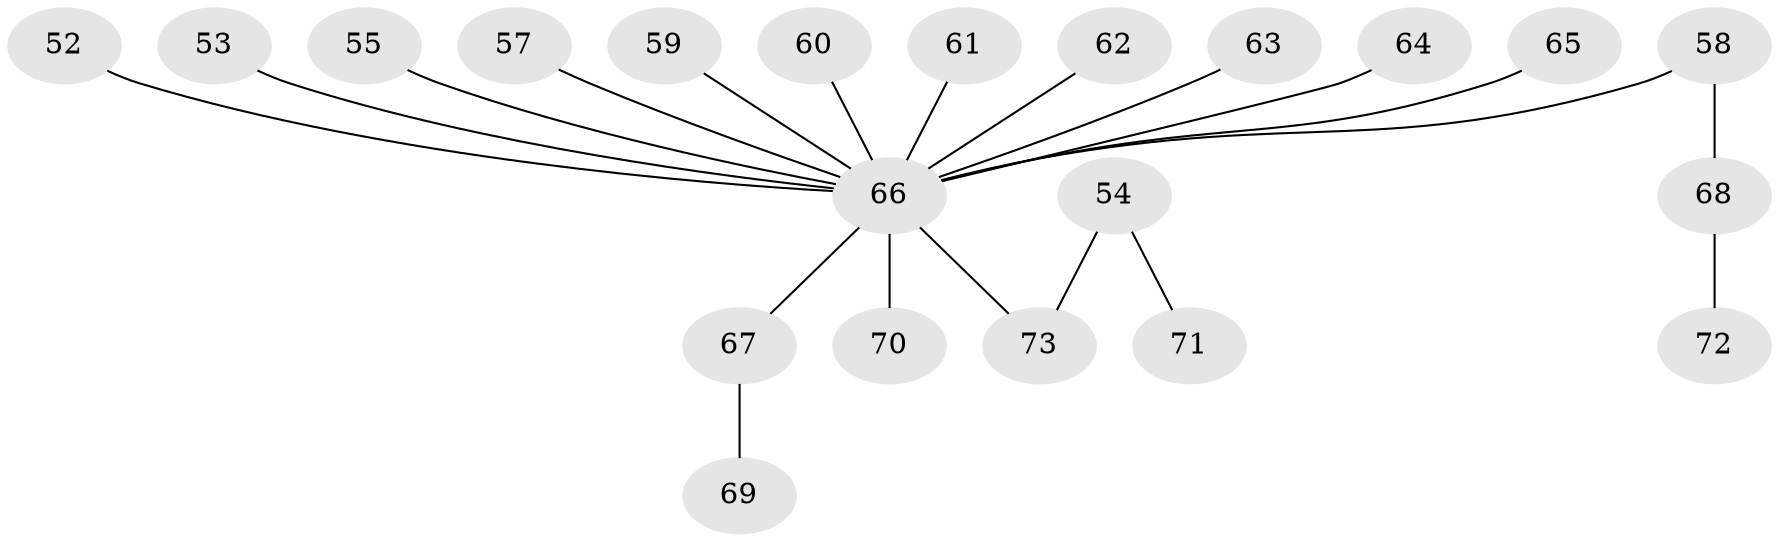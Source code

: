 // original degree distribution, {5: 0.0136986301369863, 11: 0.0136986301369863, 4: 0.0684931506849315, 3: 0.1095890410958904, 2: 0.273972602739726, 7: 0.0136986301369863, 1: 0.5068493150684932}
// Generated by graph-tools (version 1.1) at 2025/56/03/04/25 21:56:25]
// undirected, 21 vertices, 20 edges
graph export_dot {
graph [start="1"]
  node [color=gray90,style=filled];
  52;
  53;
  54;
  55;
  57;
  58 [super="+32"];
  59;
  60;
  61;
  62;
  63;
  64;
  65;
  66 [super="+56+36+24+26+28+30+31+34+38+40+39+41+42+43+44+45+46+48+51"];
  67;
  68;
  69;
  70;
  71;
  72;
  73 [super="+50"];
  52 -- 66;
  53 -- 66;
  54 -- 71;
  54 -- 73;
  55 -- 66;
  57 -- 66;
  58 -- 68;
  58 -- 66;
  59 -- 66;
  60 -- 66;
  61 -- 66;
  62 -- 66;
  63 -- 66;
  64 -- 66;
  65 -- 66;
  66 -- 70;
  66 -- 73;
  66 -- 67;
  67 -- 69;
  68 -- 72;
}
